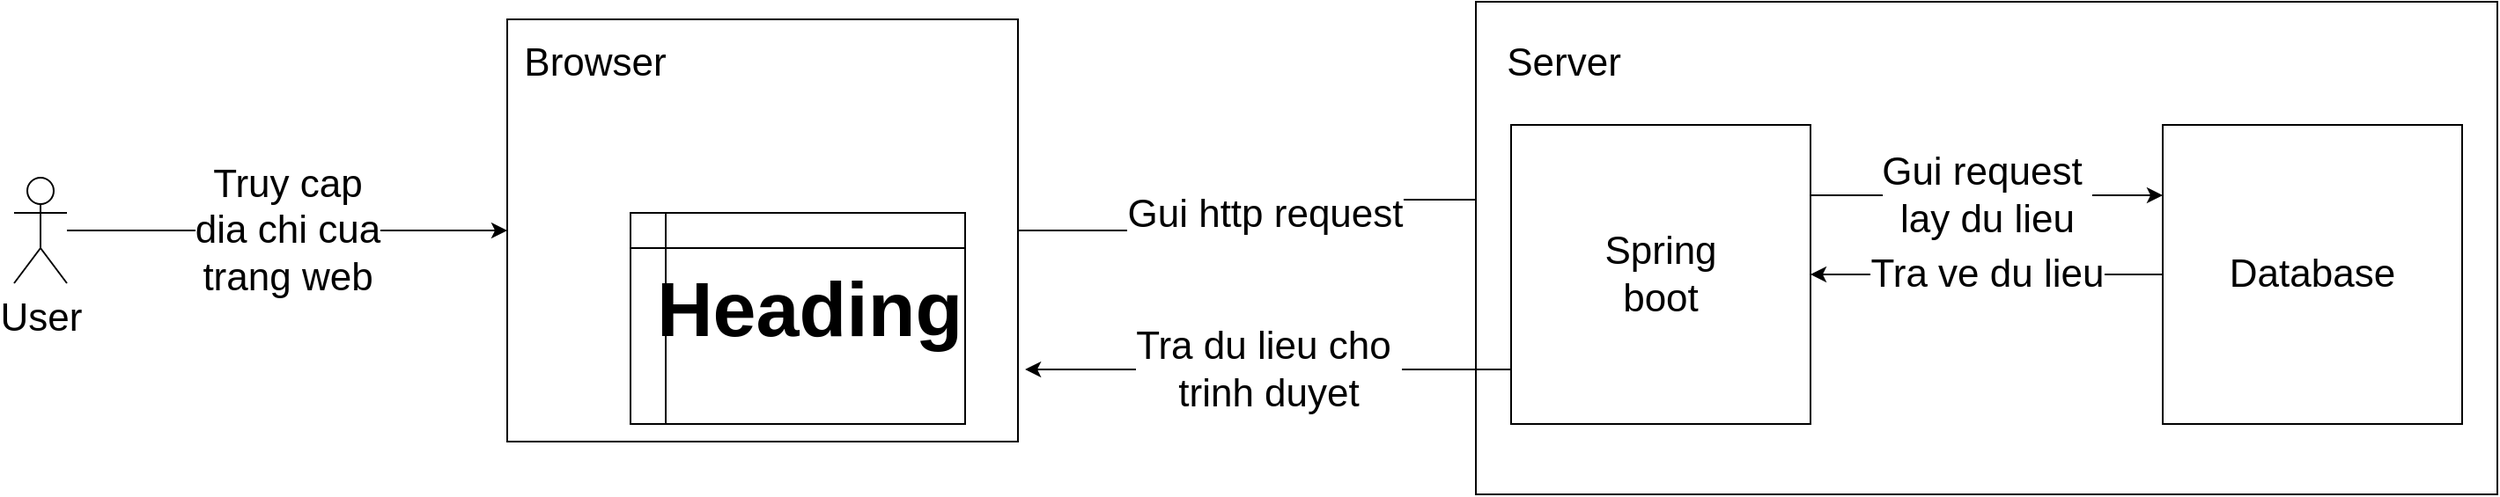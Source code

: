 <mxfile version="16.6.4" type="device"><diagram id="6Q2DyRmArHkda4hf6fuS" name="Page-1"><mxGraphModel dx="2249" dy="772" grid="1" gridSize="10" guides="1" tooltips="1" connect="1" arrows="1" fold="1" page="1" pageScale="1" pageWidth="827" pageHeight="1169" math="0" shadow="0"><root><mxCell id="0"/><mxCell id="1" parent="0"/><mxCell id="PssGmqIa8e1oV2-RE-8y-19" value="Gui http request" style="edgeStyle=orthogonalEdgeStyle;rounded=0;orthogonalLoop=1;jettySize=auto;html=1;entryX=0;entryY=0.25;entryDx=0;entryDy=0;fontSize=22;" edge="1" parent="1" source="PssGmqIa8e1oV2-RE-8y-1" target="PssGmqIa8e1oV2-RE-8y-16"><mxGeometry relative="1" as="geometry"/></mxCell><mxCell id="PssGmqIa8e1oV2-RE-8y-1" value="" style="rounded=0;whiteSpace=wrap;html=1;" vertex="1" parent="1"><mxGeometry x="20" y="180" width="290" height="240" as="geometry"/></mxCell><mxCell id="PssGmqIa8e1oV2-RE-8y-2" value="&lt;font style=&quot;font-size: 22px&quot;&gt;Browser&lt;/font&gt;" style="text;html=1;strokeColor=none;fillColor=none;align=center;verticalAlign=middle;whiteSpace=wrap;rounded=0;" vertex="1" parent="1"><mxGeometry x="40" y="190" width="60" height="30" as="geometry"/></mxCell><mxCell id="PssGmqIa8e1oV2-RE-8y-3" value="" style="shape=internalStorage;whiteSpace=wrap;html=1;backgroundOutline=1;fontSize=22;" vertex="1" parent="1"><mxGeometry x="90" y="290" width="190" height="120" as="geometry"/></mxCell><mxCell id="PssGmqIa8e1oV2-RE-8y-4" value="&lt;h1&gt;Heading&lt;/h1&gt;&lt;p&gt;Lorem ipsum dolor sit amet, consectetur adipisicing elit, sed do eiusmod tempor incididunt ut labore et dolore magna aliqua.&lt;/p&gt;" style="text;html=1;strokeColor=none;fillColor=none;spacing=5;spacingTop=-20;whiteSpace=wrap;overflow=hidden;rounded=0;fontSize=22;" vertex="1" parent="1"><mxGeometry x="100" y="300" width="190" height="100" as="geometry"/></mxCell><mxCell id="PssGmqIa8e1oV2-RE-8y-8" value="Truy cap&lt;br&gt;dia chi cua&lt;br&gt;trang web" style="edgeStyle=orthogonalEdgeStyle;rounded=0;orthogonalLoop=1;jettySize=auto;html=1;entryX=0;entryY=0.5;entryDx=0;entryDy=0;fontSize=22;" edge="1" parent="1" source="PssGmqIa8e1oV2-RE-8y-5" target="PssGmqIa8e1oV2-RE-8y-1"><mxGeometry relative="1" as="geometry"/></mxCell><mxCell id="PssGmqIa8e1oV2-RE-8y-5" value="User" style="shape=umlActor;verticalLabelPosition=bottom;verticalAlign=top;html=1;outlineConnect=0;fontSize=22;" vertex="1" parent="1"><mxGeometry x="-260" y="270" width="30" height="60" as="geometry"/></mxCell><mxCell id="PssGmqIa8e1oV2-RE-8y-14" value="" style="rounded=0;whiteSpace=wrap;html=1;fontSize=22;" vertex="1" parent="1"><mxGeometry x="570" y="170" width="580" height="280" as="geometry"/></mxCell><mxCell id="PssGmqIa8e1oV2-RE-8y-15" value="Server" style="text;html=1;strokeColor=none;fillColor=none;align=center;verticalAlign=middle;whiteSpace=wrap;rounded=0;fontSize=22;" vertex="1" parent="1"><mxGeometry x="590" y="190" width="60" height="30" as="geometry"/></mxCell><mxCell id="PssGmqIa8e1oV2-RE-8y-20" value="Gui request&amp;nbsp;&lt;br&gt;lay du lieu" style="edgeStyle=orthogonalEdgeStyle;rounded=0;orthogonalLoop=1;jettySize=auto;html=1;fontSize=22;" edge="1" parent="1" source="PssGmqIa8e1oV2-RE-8y-16" target="PssGmqIa8e1oV2-RE-8y-18"><mxGeometry relative="1" as="geometry"><Array as="points"><mxPoint x="890" y="280"/><mxPoint x="890" y="280"/></Array></mxGeometry></mxCell><mxCell id="PssGmqIa8e1oV2-RE-8y-22" value="Tra du lieu cho&amp;nbsp;&lt;br&gt;trinh duyet" style="edgeStyle=orthogonalEdgeStyle;rounded=0;orthogonalLoop=1;jettySize=auto;html=1;entryX=1.014;entryY=0.829;entryDx=0;entryDy=0;entryPerimeter=0;fontSize=22;" edge="1" parent="1" source="PssGmqIa8e1oV2-RE-8y-16" target="PssGmqIa8e1oV2-RE-8y-1"><mxGeometry relative="1" as="geometry"><Array as="points"><mxPoint x="550" y="379"/><mxPoint x="550" y="379"/></Array></mxGeometry></mxCell><mxCell id="PssGmqIa8e1oV2-RE-8y-16" value="" style="whiteSpace=wrap;html=1;aspect=fixed;fontSize=22;" vertex="1" parent="1"><mxGeometry x="590" y="240" width="170" height="170" as="geometry"/></mxCell><mxCell id="PssGmqIa8e1oV2-RE-8y-17" value="Spring boot" style="text;html=1;strokeColor=none;fillColor=none;align=center;verticalAlign=middle;whiteSpace=wrap;rounded=0;fontSize=22;" vertex="1" parent="1"><mxGeometry x="620" y="310" width="110" height="30" as="geometry"/></mxCell><mxCell id="PssGmqIa8e1oV2-RE-8y-21" value="Tra ve du lieu" style="edgeStyle=orthogonalEdgeStyle;rounded=0;orthogonalLoop=1;jettySize=auto;html=1;fontSize=22;" edge="1" parent="1" source="PssGmqIa8e1oV2-RE-8y-18" target="PssGmqIa8e1oV2-RE-8y-16"><mxGeometry relative="1" as="geometry"><Array as="points"/></mxGeometry></mxCell><mxCell id="PssGmqIa8e1oV2-RE-8y-18" value="Database" style="whiteSpace=wrap;html=1;aspect=fixed;fontSize=22;" vertex="1" parent="1"><mxGeometry x="960" y="240" width="170" height="170" as="geometry"/></mxCell></root></mxGraphModel></diagram></mxfile>